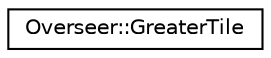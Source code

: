 digraph "Graphical Class Hierarchy"
{
  edge [fontname="Helvetica",fontsize="10",labelfontname="Helvetica",labelfontsize="10"];
  node [fontname="Helvetica",fontsize="10",shape=record];
  rankdir="LR";
  Node1 [label="Overseer::GreaterTile",height=0.2,width=0.4,color="black", fillcolor="white", style="filled",URL="$structOverseer_1_1GreaterTile.html",tooltip="sort on distance to nerearest unpathable. "];
}
